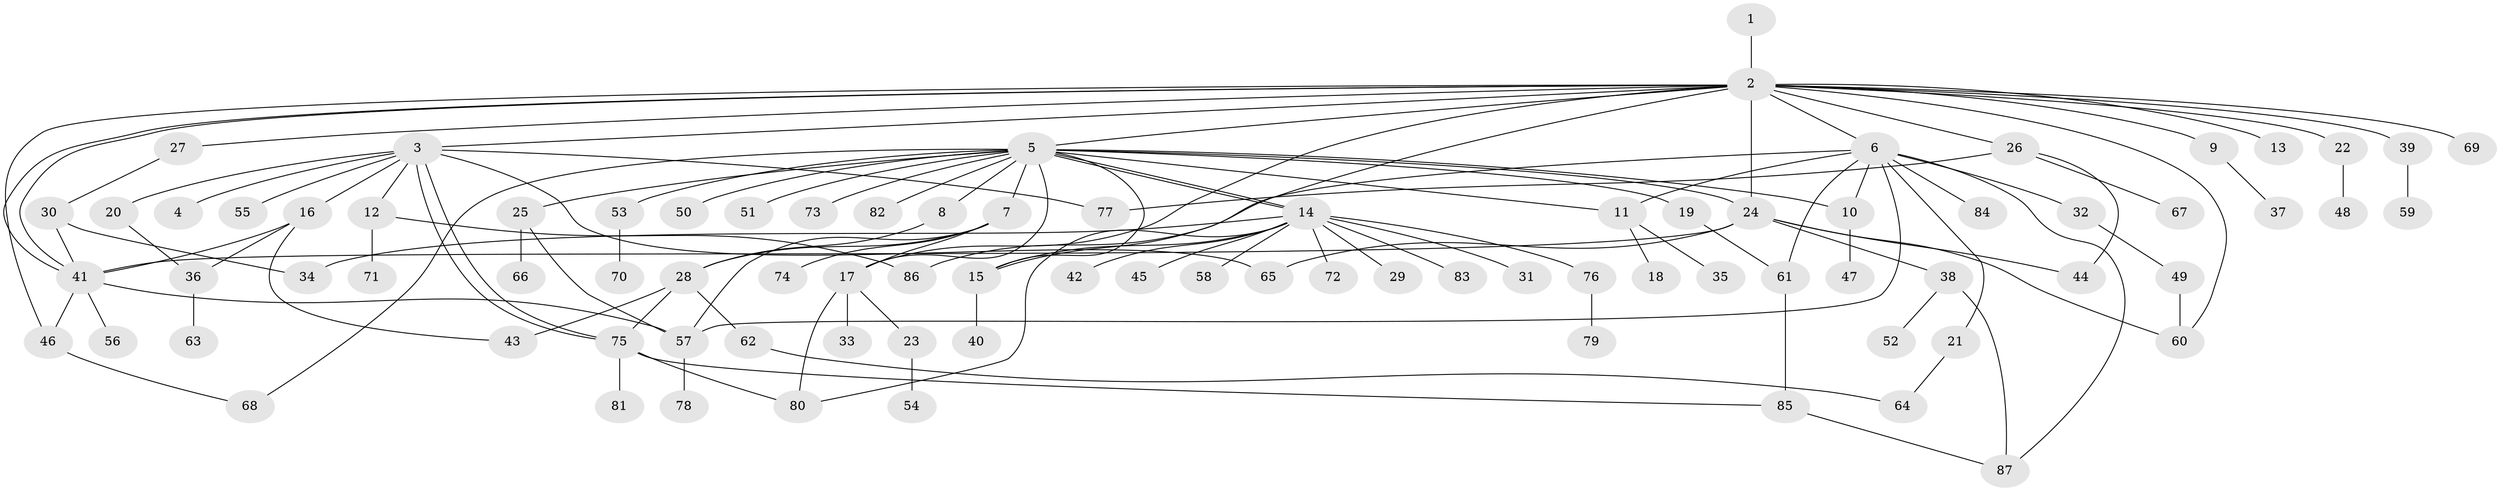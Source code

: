 // coarse degree distribution, {1: 0.47540983606557374, 21: 0.01639344262295082, 10: 0.03278688524590164, 16: 0.01639344262295082, 4: 0.04918032786885246, 5: 0.04918032786885246, 2: 0.18032786885245902, 3: 0.11475409836065574, 12: 0.01639344262295082, 8: 0.03278688524590164, 6: 0.01639344262295082}
// Generated by graph-tools (version 1.1) at 2025/51/02/27/25 19:51:55]
// undirected, 87 vertices, 122 edges
graph export_dot {
graph [start="1"]
  node [color=gray90,style=filled];
  1;
  2;
  3;
  4;
  5;
  6;
  7;
  8;
  9;
  10;
  11;
  12;
  13;
  14;
  15;
  16;
  17;
  18;
  19;
  20;
  21;
  22;
  23;
  24;
  25;
  26;
  27;
  28;
  29;
  30;
  31;
  32;
  33;
  34;
  35;
  36;
  37;
  38;
  39;
  40;
  41;
  42;
  43;
  44;
  45;
  46;
  47;
  48;
  49;
  50;
  51;
  52;
  53;
  54;
  55;
  56;
  57;
  58;
  59;
  60;
  61;
  62;
  63;
  64;
  65;
  66;
  67;
  68;
  69;
  70;
  71;
  72;
  73;
  74;
  75;
  76;
  77;
  78;
  79;
  80;
  81;
  82;
  83;
  84;
  85;
  86;
  87;
  1 -- 2;
  2 -- 3;
  2 -- 5;
  2 -- 6;
  2 -- 9;
  2 -- 13;
  2 -- 15;
  2 -- 17;
  2 -- 22;
  2 -- 24;
  2 -- 26;
  2 -- 27;
  2 -- 39;
  2 -- 41;
  2 -- 41;
  2 -- 46;
  2 -- 60;
  2 -- 69;
  3 -- 4;
  3 -- 12;
  3 -- 16;
  3 -- 20;
  3 -- 55;
  3 -- 65;
  3 -- 75;
  3 -- 75;
  3 -- 77;
  5 -- 7;
  5 -- 8;
  5 -- 10;
  5 -- 11;
  5 -- 14;
  5 -- 14;
  5 -- 15;
  5 -- 17;
  5 -- 19;
  5 -- 24;
  5 -- 25;
  5 -- 50;
  5 -- 51;
  5 -- 53;
  5 -- 68;
  5 -- 73;
  5 -- 82;
  6 -- 10;
  6 -- 11;
  6 -- 21;
  6 -- 32;
  6 -- 57;
  6 -- 61;
  6 -- 84;
  6 -- 86;
  6 -- 87;
  7 -- 17;
  7 -- 28;
  7 -- 57;
  7 -- 74;
  8 -- 28;
  9 -- 37;
  10 -- 47;
  11 -- 18;
  11 -- 35;
  12 -- 71;
  12 -- 86;
  14 -- 15;
  14 -- 29;
  14 -- 31;
  14 -- 34;
  14 -- 42;
  14 -- 45;
  14 -- 58;
  14 -- 72;
  14 -- 76;
  14 -- 80;
  14 -- 83;
  15 -- 40;
  16 -- 36;
  16 -- 41;
  16 -- 43;
  17 -- 23;
  17 -- 33;
  17 -- 80;
  19 -- 61;
  20 -- 36;
  21 -- 64;
  22 -- 48;
  23 -- 54;
  24 -- 38;
  24 -- 41;
  24 -- 44;
  24 -- 60;
  24 -- 65;
  25 -- 57;
  25 -- 66;
  26 -- 44;
  26 -- 67;
  26 -- 77;
  27 -- 30;
  28 -- 43;
  28 -- 62;
  28 -- 75;
  30 -- 34;
  30 -- 41;
  32 -- 49;
  36 -- 63;
  38 -- 52;
  38 -- 87;
  39 -- 59;
  41 -- 46;
  41 -- 56;
  41 -- 57;
  46 -- 68;
  49 -- 60;
  53 -- 70;
  57 -- 78;
  61 -- 85;
  62 -- 64;
  75 -- 80;
  75 -- 81;
  75 -- 85;
  76 -- 79;
  85 -- 87;
}

